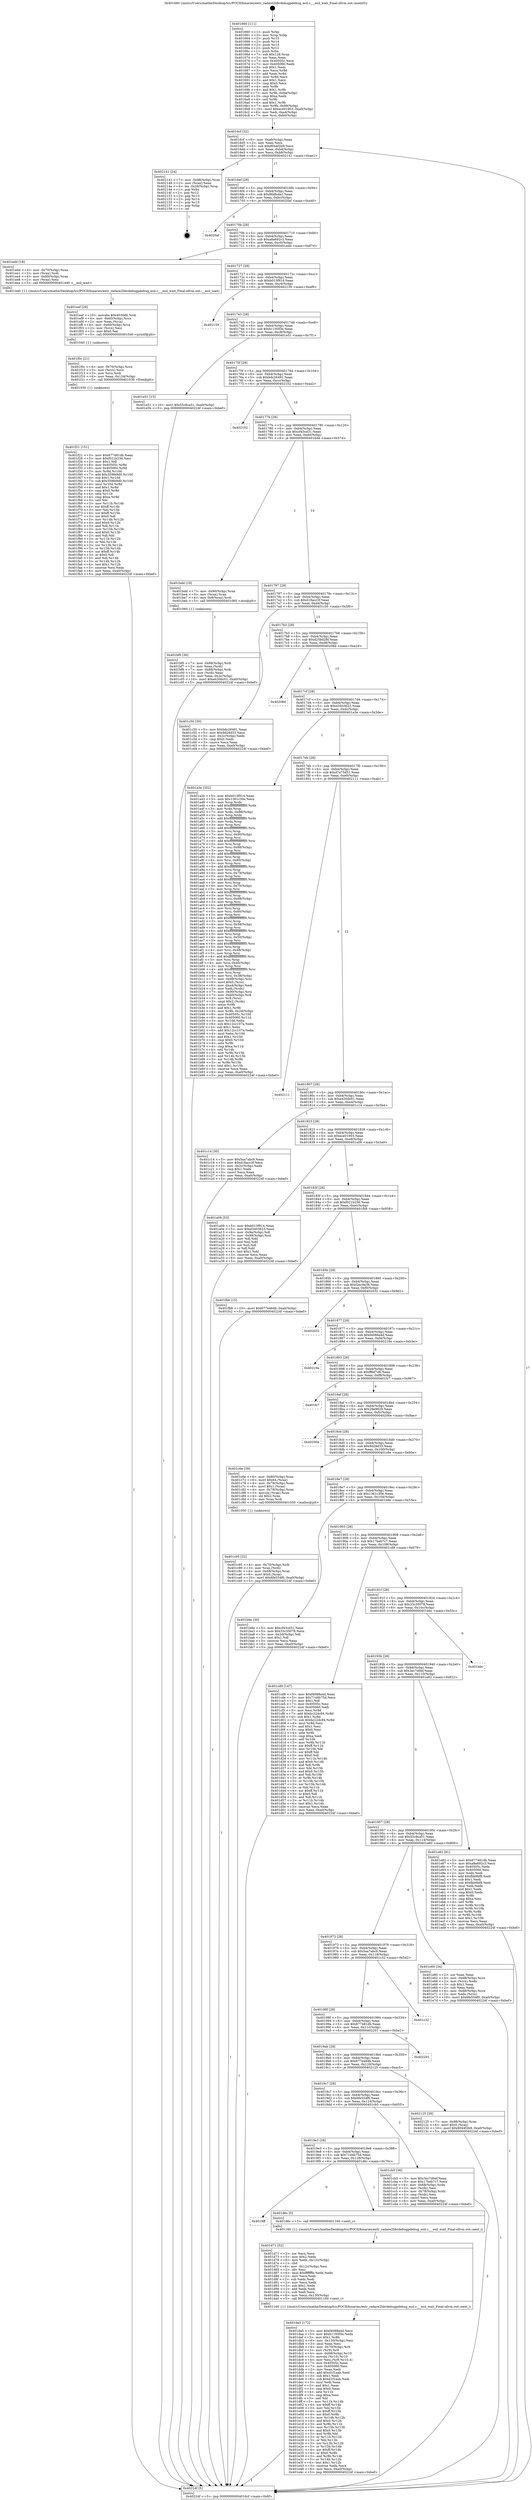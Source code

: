 digraph "0x401660" {
  label = "0x401660 (/mnt/c/Users/mathe/Desktop/tcc/POCII/binaries/extr_radare2librdebugpdebug_esil.c___esil_wait_Final-ollvm.out::main(0))"
  labelloc = "t"
  node[shape=record]

  Entry [label="",width=0.3,height=0.3,shape=circle,fillcolor=black,style=filled]
  "0x4016cf" [label="{
     0x4016cf [32]\l
     | [instrs]\l
     &nbsp;&nbsp;0x4016cf \<+6\>: mov -0xa0(%rbp),%eax\l
     &nbsp;&nbsp;0x4016d5 \<+2\>: mov %eax,%ecx\l
     &nbsp;&nbsp;0x4016d7 \<+6\>: sub $0x8044f2b9,%ecx\l
     &nbsp;&nbsp;0x4016dd \<+6\>: mov %eax,-0xb4(%rbp)\l
     &nbsp;&nbsp;0x4016e3 \<+6\>: mov %ecx,-0xb8(%rbp)\l
     &nbsp;&nbsp;0x4016e9 \<+6\>: je 0000000000402141 \<main+0xae1\>\l
  }"]
  "0x402141" [label="{
     0x402141 [24]\l
     | [instrs]\l
     &nbsp;&nbsp;0x402141 \<+7\>: mov -0x98(%rbp),%rax\l
     &nbsp;&nbsp;0x402148 \<+2\>: mov (%rax),%eax\l
     &nbsp;&nbsp;0x40214a \<+4\>: lea -0x28(%rbp),%rsp\l
     &nbsp;&nbsp;0x40214e \<+1\>: pop %rbx\l
     &nbsp;&nbsp;0x40214f \<+2\>: pop %r12\l
     &nbsp;&nbsp;0x402151 \<+2\>: pop %r13\l
     &nbsp;&nbsp;0x402153 \<+2\>: pop %r14\l
     &nbsp;&nbsp;0x402155 \<+2\>: pop %r15\l
     &nbsp;&nbsp;0x402157 \<+1\>: pop %rbp\l
     &nbsp;&nbsp;0x402158 \<+1\>: ret\l
  }"]
  "0x4016ef" [label="{
     0x4016ef [28]\l
     | [instrs]\l
     &nbsp;&nbsp;0x4016ef \<+5\>: jmp 00000000004016f4 \<main+0x94\>\l
     &nbsp;&nbsp;0x4016f4 \<+6\>: mov -0xb4(%rbp),%eax\l
     &nbsp;&nbsp;0x4016fa \<+5\>: sub $0x86dfcda1,%eax\l
     &nbsp;&nbsp;0x4016ff \<+6\>: mov %eax,-0xbc(%rbp)\l
     &nbsp;&nbsp;0x401705 \<+6\>: je 00000000004020af \<main+0xa4f\>\l
  }"]
  Exit [label="",width=0.3,height=0.3,shape=circle,fillcolor=black,style=filled,peripheries=2]
  "0x4020af" [label="{
     0x4020af\l
  }", style=dashed]
  "0x40170b" [label="{
     0x40170b [28]\l
     | [instrs]\l
     &nbsp;&nbsp;0x40170b \<+5\>: jmp 0000000000401710 \<main+0xb0\>\l
     &nbsp;&nbsp;0x401710 \<+6\>: mov -0xb4(%rbp),%eax\l
     &nbsp;&nbsp;0x401716 \<+5\>: sub $0xa8a692c3,%eax\l
     &nbsp;&nbsp;0x40171b \<+6\>: mov %eax,-0xc0(%rbp)\l
     &nbsp;&nbsp;0x401721 \<+6\>: je 0000000000401edd \<main+0x87d\>\l
  }"]
  "0x401f21" [label="{
     0x401f21 [151]\l
     | [instrs]\l
     &nbsp;&nbsp;0x401f21 \<+5\>: mov $0x677481db,%eax\l
     &nbsp;&nbsp;0x401f26 \<+5\>: mov $0xf021b236,%esi\l
     &nbsp;&nbsp;0x401f2b \<+2\>: mov $0x1,%dl\l
     &nbsp;&nbsp;0x401f2d \<+8\>: mov 0x40505c,%r8d\l
     &nbsp;&nbsp;0x401f35 \<+8\>: mov 0x405060,%r9d\l
     &nbsp;&nbsp;0x401f3d \<+3\>: mov %r8d,%r10d\l
     &nbsp;&nbsp;0x401f40 \<+7\>: add $0x359fe9d0,%r10d\l
     &nbsp;&nbsp;0x401f47 \<+4\>: sub $0x1,%r10d\l
     &nbsp;&nbsp;0x401f4b \<+7\>: sub $0x359fe9d0,%r10d\l
     &nbsp;&nbsp;0x401f52 \<+4\>: imul %r10d,%r8d\l
     &nbsp;&nbsp;0x401f56 \<+4\>: and $0x1,%r8d\l
     &nbsp;&nbsp;0x401f5a \<+4\>: cmp $0x0,%r8d\l
     &nbsp;&nbsp;0x401f5e \<+4\>: sete %r11b\l
     &nbsp;&nbsp;0x401f62 \<+4\>: cmp $0xa,%r9d\l
     &nbsp;&nbsp;0x401f66 \<+3\>: setl %bl\l
     &nbsp;&nbsp;0x401f69 \<+3\>: mov %r11b,%r14b\l
     &nbsp;&nbsp;0x401f6c \<+4\>: xor $0xff,%r14b\l
     &nbsp;&nbsp;0x401f70 \<+3\>: mov %bl,%r15b\l
     &nbsp;&nbsp;0x401f73 \<+4\>: xor $0xff,%r15b\l
     &nbsp;&nbsp;0x401f77 \<+3\>: xor $0x0,%dl\l
     &nbsp;&nbsp;0x401f7a \<+3\>: mov %r14b,%r12b\l
     &nbsp;&nbsp;0x401f7d \<+4\>: and $0x0,%r12b\l
     &nbsp;&nbsp;0x401f81 \<+3\>: and %dl,%r11b\l
     &nbsp;&nbsp;0x401f84 \<+3\>: mov %r15b,%r13b\l
     &nbsp;&nbsp;0x401f87 \<+4\>: and $0x0,%r13b\l
     &nbsp;&nbsp;0x401f8b \<+2\>: and %dl,%bl\l
     &nbsp;&nbsp;0x401f8d \<+3\>: or %r11b,%r12b\l
     &nbsp;&nbsp;0x401f90 \<+3\>: or %bl,%r13b\l
     &nbsp;&nbsp;0x401f93 \<+3\>: xor %r13b,%r12b\l
     &nbsp;&nbsp;0x401f96 \<+3\>: or %r15b,%r14b\l
     &nbsp;&nbsp;0x401f99 \<+4\>: xor $0xff,%r14b\l
     &nbsp;&nbsp;0x401f9d \<+3\>: or $0x0,%dl\l
     &nbsp;&nbsp;0x401fa0 \<+3\>: and %dl,%r14b\l
     &nbsp;&nbsp;0x401fa3 \<+3\>: or %r14b,%r12b\l
     &nbsp;&nbsp;0x401fa6 \<+4\>: test $0x1,%r12b\l
     &nbsp;&nbsp;0x401faa \<+3\>: cmovne %esi,%eax\l
     &nbsp;&nbsp;0x401fad \<+6\>: mov %eax,-0xa0(%rbp)\l
     &nbsp;&nbsp;0x401fb3 \<+5\>: jmp 000000000040224f \<main+0xbef\>\l
  }"]
  "0x401edd" [label="{
     0x401edd [18]\l
     | [instrs]\l
     &nbsp;&nbsp;0x401edd \<+4\>: mov -0x70(%rbp),%rax\l
     &nbsp;&nbsp;0x401ee1 \<+3\>: mov (%rax),%rdi\l
     &nbsp;&nbsp;0x401ee4 \<+4\>: mov -0x80(%rbp),%rax\l
     &nbsp;&nbsp;0x401ee8 \<+2\>: mov (%rax),%esi\l
     &nbsp;&nbsp;0x401eea \<+5\>: call 0000000000401440 \<__esil_wait\>\l
     | [calls]\l
     &nbsp;&nbsp;0x401440 \{1\} (/mnt/c/Users/mathe/Desktop/tcc/POCII/binaries/extr_radare2librdebugpdebug_esil.c___esil_wait_Final-ollvm.out::__esil_wait)\l
  }"]
  "0x401727" [label="{
     0x401727 [28]\l
     | [instrs]\l
     &nbsp;&nbsp;0x401727 \<+5\>: jmp 000000000040172c \<main+0xcc\>\l
     &nbsp;&nbsp;0x40172c \<+6\>: mov -0xb4(%rbp),%eax\l
     &nbsp;&nbsp;0x401732 \<+5\>: sub $0xb013f914,%eax\l
     &nbsp;&nbsp;0x401737 \<+6\>: mov %eax,-0xc4(%rbp)\l
     &nbsp;&nbsp;0x40173d \<+6\>: je 0000000000402159 \<main+0xaf9\>\l
  }"]
  "0x401f0c" [label="{
     0x401f0c [21]\l
     | [instrs]\l
     &nbsp;&nbsp;0x401f0c \<+4\>: mov -0x70(%rbp),%rcx\l
     &nbsp;&nbsp;0x401f10 \<+3\>: mov (%rcx),%rcx\l
     &nbsp;&nbsp;0x401f13 \<+3\>: mov %rcx,%rdi\l
     &nbsp;&nbsp;0x401f16 \<+6\>: mov %eax,-0x134(%rbp)\l
     &nbsp;&nbsp;0x401f1c \<+5\>: call 0000000000401030 \<free@plt\>\l
     | [calls]\l
     &nbsp;&nbsp;0x401030 \{1\} (unknown)\l
  }"]
  "0x402159" [label="{
     0x402159\l
  }", style=dashed]
  "0x401743" [label="{
     0x401743 [28]\l
     | [instrs]\l
     &nbsp;&nbsp;0x401743 \<+5\>: jmp 0000000000401748 \<main+0xe8\>\l
     &nbsp;&nbsp;0x401748 \<+6\>: mov -0xb4(%rbp),%eax\l
     &nbsp;&nbsp;0x40174e \<+5\>: sub $0xb1193f3e,%eax\l
     &nbsp;&nbsp;0x401753 \<+6\>: mov %eax,-0xc8(%rbp)\l
     &nbsp;&nbsp;0x401759 \<+6\>: je 0000000000401e51 \<main+0x7f1\>\l
  }"]
  "0x401eef" [label="{
     0x401eef [29]\l
     | [instrs]\l
     &nbsp;&nbsp;0x401eef \<+10\>: movabs $0x4030d6,%rdi\l
     &nbsp;&nbsp;0x401ef9 \<+4\>: mov -0x60(%rbp),%rcx\l
     &nbsp;&nbsp;0x401efd \<+2\>: mov %eax,(%rcx)\l
     &nbsp;&nbsp;0x401eff \<+4\>: mov -0x60(%rbp),%rcx\l
     &nbsp;&nbsp;0x401f03 \<+2\>: mov (%rcx),%esi\l
     &nbsp;&nbsp;0x401f05 \<+2\>: mov $0x0,%al\l
     &nbsp;&nbsp;0x401f07 \<+5\>: call 0000000000401040 \<printf@plt\>\l
     | [calls]\l
     &nbsp;&nbsp;0x401040 \{1\} (unknown)\l
  }"]
  "0x401e51" [label="{
     0x401e51 [15]\l
     | [instrs]\l
     &nbsp;&nbsp;0x401e51 \<+10\>: movl $0x55c8ca51,-0xa0(%rbp)\l
     &nbsp;&nbsp;0x401e5b \<+5\>: jmp 000000000040224f \<main+0xbef\>\l
  }"]
  "0x40175f" [label="{
     0x40175f [28]\l
     | [instrs]\l
     &nbsp;&nbsp;0x40175f \<+5\>: jmp 0000000000401764 \<main+0x104\>\l
     &nbsp;&nbsp;0x401764 \<+6\>: mov -0xb4(%rbp),%eax\l
     &nbsp;&nbsp;0x40176a \<+5\>: sub $0xbdc26491,%eax\l
     &nbsp;&nbsp;0x40176f \<+6\>: mov %eax,-0xcc(%rbp)\l
     &nbsp;&nbsp;0x401775 \<+6\>: je 0000000000402102 \<main+0xaa2\>\l
  }"]
  "0x401da5" [label="{
     0x401da5 [172]\l
     | [instrs]\l
     &nbsp;&nbsp;0x401da5 \<+5\>: mov $0xf4088a4d,%ecx\l
     &nbsp;&nbsp;0x401daa \<+5\>: mov $0xb1193f3e,%edx\l
     &nbsp;&nbsp;0x401daf \<+3\>: mov $0x1,%r8b\l
     &nbsp;&nbsp;0x401db2 \<+6\>: mov -0x130(%rbp),%esi\l
     &nbsp;&nbsp;0x401db8 \<+3\>: imul %eax,%esi\l
     &nbsp;&nbsp;0x401dbb \<+4\>: mov -0x70(%rbp),%r9\l
     &nbsp;&nbsp;0x401dbf \<+3\>: mov (%r9),%r9\l
     &nbsp;&nbsp;0x401dc2 \<+4\>: mov -0x68(%rbp),%r10\l
     &nbsp;&nbsp;0x401dc6 \<+3\>: movslq (%r10),%r10\l
     &nbsp;&nbsp;0x401dc9 \<+4\>: mov %esi,(%r9,%r10,4)\l
     &nbsp;&nbsp;0x401dcd \<+7\>: mov 0x40505c,%eax\l
     &nbsp;&nbsp;0x401dd4 \<+7\>: mov 0x405060,%esi\l
     &nbsp;&nbsp;0x401ddb \<+2\>: mov %eax,%edi\l
     &nbsp;&nbsp;0x401ddd \<+6\>: add $0xd1f1aab,%edi\l
     &nbsp;&nbsp;0x401de3 \<+3\>: sub $0x1,%edi\l
     &nbsp;&nbsp;0x401de6 \<+6\>: sub $0xd1f1aab,%edi\l
     &nbsp;&nbsp;0x401dec \<+3\>: imul %edi,%eax\l
     &nbsp;&nbsp;0x401def \<+3\>: and $0x1,%eax\l
     &nbsp;&nbsp;0x401df2 \<+3\>: cmp $0x0,%eax\l
     &nbsp;&nbsp;0x401df5 \<+4\>: sete %r11b\l
     &nbsp;&nbsp;0x401df9 \<+3\>: cmp $0xa,%esi\l
     &nbsp;&nbsp;0x401dfc \<+3\>: setl %bl\l
     &nbsp;&nbsp;0x401dff \<+3\>: mov %r11b,%r14b\l
     &nbsp;&nbsp;0x401e02 \<+4\>: xor $0xff,%r14b\l
     &nbsp;&nbsp;0x401e06 \<+3\>: mov %bl,%r15b\l
     &nbsp;&nbsp;0x401e09 \<+4\>: xor $0xff,%r15b\l
     &nbsp;&nbsp;0x401e0d \<+4\>: xor $0x0,%r8b\l
     &nbsp;&nbsp;0x401e11 \<+3\>: mov %r14b,%r12b\l
     &nbsp;&nbsp;0x401e14 \<+4\>: and $0x0,%r12b\l
     &nbsp;&nbsp;0x401e18 \<+3\>: and %r8b,%r11b\l
     &nbsp;&nbsp;0x401e1b \<+3\>: mov %r15b,%r13b\l
     &nbsp;&nbsp;0x401e1e \<+4\>: and $0x0,%r13b\l
     &nbsp;&nbsp;0x401e22 \<+3\>: and %r8b,%bl\l
     &nbsp;&nbsp;0x401e25 \<+3\>: or %r11b,%r12b\l
     &nbsp;&nbsp;0x401e28 \<+3\>: or %bl,%r13b\l
     &nbsp;&nbsp;0x401e2b \<+3\>: xor %r13b,%r12b\l
     &nbsp;&nbsp;0x401e2e \<+3\>: or %r15b,%r14b\l
     &nbsp;&nbsp;0x401e31 \<+4\>: xor $0xff,%r14b\l
     &nbsp;&nbsp;0x401e35 \<+4\>: or $0x0,%r8b\l
     &nbsp;&nbsp;0x401e39 \<+3\>: and %r8b,%r14b\l
     &nbsp;&nbsp;0x401e3c \<+3\>: or %r14b,%r12b\l
     &nbsp;&nbsp;0x401e3f \<+4\>: test $0x1,%r12b\l
     &nbsp;&nbsp;0x401e43 \<+3\>: cmovne %edx,%ecx\l
     &nbsp;&nbsp;0x401e46 \<+6\>: mov %ecx,-0xa0(%rbp)\l
     &nbsp;&nbsp;0x401e4c \<+5\>: jmp 000000000040224f \<main+0xbef\>\l
  }"]
  "0x402102" [label="{
     0x402102\l
  }", style=dashed]
  "0x40177b" [label="{
     0x40177b [28]\l
     | [instrs]\l
     &nbsp;&nbsp;0x40177b \<+5\>: jmp 0000000000401780 \<main+0x120\>\l
     &nbsp;&nbsp;0x401780 \<+6\>: mov -0xb4(%rbp),%eax\l
     &nbsp;&nbsp;0x401786 \<+5\>: sub $0xcf43cd31,%eax\l
     &nbsp;&nbsp;0x40178b \<+6\>: mov %eax,-0xd0(%rbp)\l
     &nbsp;&nbsp;0x401791 \<+6\>: je 0000000000401bdd \<main+0x57d\>\l
  }"]
  "0x401d71" [label="{
     0x401d71 [52]\l
     | [instrs]\l
     &nbsp;&nbsp;0x401d71 \<+2\>: xor %ecx,%ecx\l
     &nbsp;&nbsp;0x401d73 \<+5\>: mov $0x2,%edx\l
     &nbsp;&nbsp;0x401d78 \<+6\>: mov %edx,-0x12c(%rbp)\l
     &nbsp;&nbsp;0x401d7e \<+1\>: cltd\l
     &nbsp;&nbsp;0x401d7f \<+6\>: mov -0x12c(%rbp),%esi\l
     &nbsp;&nbsp;0x401d85 \<+2\>: idiv %esi\l
     &nbsp;&nbsp;0x401d87 \<+6\>: imul $0xfffffffe,%edx,%edx\l
     &nbsp;&nbsp;0x401d8d \<+2\>: mov %ecx,%edi\l
     &nbsp;&nbsp;0x401d8f \<+2\>: sub %edx,%edi\l
     &nbsp;&nbsp;0x401d91 \<+2\>: mov %ecx,%edx\l
     &nbsp;&nbsp;0x401d93 \<+3\>: sub $0x1,%edx\l
     &nbsp;&nbsp;0x401d96 \<+2\>: add %edx,%edi\l
     &nbsp;&nbsp;0x401d98 \<+2\>: sub %edi,%ecx\l
     &nbsp;&nbsp;0x401d9a \<+6\>: mov %ecx,-0x130(%rbp)\l
     &nbsp;&nbsp;0x401da0 \<+5\>: call 0000000000401160 \<next_i\>\l
     | [calls]\l
     &nbsp;&nbsp;0x401160 \{1\} (/mnt/c/Users/mathe/Desktop/tcc/POCII/binaries/extr_radare2librdebugpdebug_esil.c___esil_wait_Final-ollvm.out::next_i)\l
  }"]
  "0x401bdd" [label="{
     0x401bdd [19]\l
     | [instrs]\l
     &nbsp;&nbsp;0x401bdd \<+7\>: mov -0x90(%rbp),%rax\l
     &nbsp;&nbsp;0x401be4 \<+3\>: mov (%rax),%rax\l
     &nbsp;&nbsp;0x401be7 \<+4\>: mov 0x8(%rax),%rdi\l
     &nbsp;&nbsp;0x401beb \<+5\>: call 0000000000401060 \<atoi@plt\>\l
     | [calls]\l
     &nbsp;&nbsp;0x401060 \{1\} (unknown)\l
  }"]
  "0x401797" [label="{
     0x401797 [28]\l
     | [instrs]\l
     &nbsp;&nbsp;0x401797 \<+5\>: jmp 000000000040179c \<main+0x13c\>\l
     &nbsp;&nbsp;0x40179c \<+6\>: mov -0xb4(%rbp),%eax\l
     &nbsp;&nbsp;0x4017a2 \<+5\>: sub $0xd18acc3f,%eax\l
     &nbsp;&nbsp;0x4017a7 \<+6\>: mov %eax,-0xd4(%rbp)\l
     &nbsp;&nbsp;0x4017ad \<+6\>: je 0000000000401c50 \<main+0x5f0\>\l
  }"]
  "0x4019ff" [label="{
     0x4019ff\l
  }", style=dashed]
  "0x401c50" [label="{
     0x401c50 [30]\l
     | [instrs]\l
     &nbsp;&nbsp;0x401c50 \<+5\>: mov $0xbdc26491,%eax\l
     &nbsp;&nbsp;0x401c55 \<+5\>: mov $0x9d28d33,%ecx\l
     &nbsp;&nbsp;0x401c5a \<+3\>: mov -0x2c(%rbp),%edx\l
     &nbsp;&nbsp;0x401c5d \<+3\>: cmp $0x0,%edx\l
     &nbsp;&nbsp;0x401c60 \<+3\>: cmove %ecx,%eax\l
     &nbsp;&nbsp;0x401c63 \<+6\>: mov %eax,-0xa0(%rbp)\l
     &nbsp;&nbsp;0x401c69 \<+5\>: jmp 000000000040224f \<main+0xbef\>\l
  }"]
  "0x4017b3" [label="{
     0x4017b3 [28]\l
     | [instrs]\l
     &nbsp;&nbsp;0x4017b3 \<+5\>: jmp 00000000004017b8 \<main+0x158\>\l
     &nbsp;&nbsp;0x4017b8 \<+6\>: mov -0xb4(%rbp),%eax\l
     &nbsp;&nbsp;0x4017be \<+5\>: sub $0xd25bd28f,%eax\l
     &nbsp;&nbsp;0x4017c3 \<+6\>: mov %eax,-0xd8(%rbp)\l
     &nbsp;&nbsp;0x4017c9 \<+6\>: je 000000000040208d \<main+0xa2d\>\l
  }"]
  "0x401d6c" [label="{
     0x401d6c [5]\l
     | [instrs]\l
     &nbsp;&nbsp;0x401d6c \<+5\>: call 0000000000401160 \<next_i\>\l
     | [calls]\l
     &nbsp;&nbsp;0x401160 \{1\} (/mnt/c/Users/mathe/Desktop/tcc/POCII/binaries/extr_radare2librdebugpdebug_esil.c___esil_wait_Final-ollvm.out::next_i)\l
  }"]
  "0x40208d" [label="{
     0x40208d\l
  }", style=dashed]
  "0x4017cf" [label="{
     0x4017cf [28]\l
     | [instrs]\l
     &nbsp;&nbsp;0x4017cf \<+5\>: jmp 00000000004017d4 \<main+0x174\>\l
     &nbsp;&nbsp;0x4017d4 \<+6\>: mov -0xb4(%rbp),%eax\l
     &nbsp;&nbsp;0x4017da \<+5\>: sub $0xd3403623,%eax\l
     &nbsp;&nbsp;0x4017df \<+6\>: mov %eax,-0xdc(%rbp)\l
     &nbsp;&nbsp;0x4017e5 \<+6\>: je 0000000000401a3e \<main+0x3de\>\l
  }"]
  "0x4019e3" [label="{
     0x4019e3 [28]\l
     | [instrs]\l
     &nbsp;&nbsp;0x4019e3 \<+5\>: jmp 00000000004019e8 \<main+0x388\>\l
     &nbsp;&nbsp;0x4019e8 \<+6\>: mov -0xb4(%rbp),%eax\l
     &nbsp;&nbsp;0x4019ee \<+5\>: sub $0x71d4b75d,%eax\l
     &nbsp;&nbsp;0x4019f3 \<+6\>: mov %eax,-0x128(%rbp)\l
     &nbsp;&nbsp;0x4019f9 \<+6\>: je 0000000000401d6c \<main+0x70c\>\l
  }"]
  "0x401a3e" [label="{
     0x401a3e [352]\l
     | [instrs]\l
     &nbsp;&nbsp;0x401a3e \<+5\>: mov $0xb013f914,%eax\l
     &nbsp;&nbsp;0x401a43 \<+5\>: mov $0x1361c30e,%ecx\l
     &nbsp;&nbsp;0x401a48 \<+3\>: mov %rsp,%rdx\l
     &nbsp;&nbsp;0x401a4b \<+4\>: add $0xfffffffffffffff0,%rdx\l
     &nbsp;&nbsp;0x401a4f \<+3\>: mov %rdx,%rsp\l
     &nbsp;&nbsp;0x401a52 \<+7\>: mov %rdx,-0x98(%rbp)\l
     &nbsp;&nbsp;0x401a59 \<+3\>: mov %rsp,%rdx\l
     &nbsp;&nbsp;0x401a5c \<+4\>: add $0xfffffffffffffff0,%rdx\l
     &nbsp;&nbsp;0x401a60 \<+3\>: mov %rdx,%rsp\l
     &nbsp;&nbsp;0x401a63 \<+3\>: mov %rsp,%rsi\l
     &nbsp;&nbsp;0x401a66 \<+4\>: add $0xfffffffffffffff0,%rsi\l
     &nbsp;&nbsp;0x401a6a \<+3\>: mov %rsi,%rsp\l
     &nbsp;&nbsp;0x401a6d \<+7\>: mov %rsi,-0x90(%rbp)\l
     &nbsp;&nbsp;0x401a74 \<+3\>: mov %rsp,%rsi\l
     &nbsp;&nbsp;0x401a77 \<+4\>: add $0xfffffffffffffff0,%rsi\l
     &nbsp;&nbsp;0x401a7b \<+3\>: mov %rsi,%rsp\l
     &nbsp;&nbsp;0x401a7e \<+7\>: mov %rsi,-0x88(%rbp)\l
     &nbsp;&nbsp;0x401a85 \<+3\>: mov %rsp,%rsi\l
     &nbsp;&nbsp;0x401a88 \<+4\>: add $0xfffffffffffffff0,%rsi\l
     &nbsp;&nbsp;0x401a8c \<+3\>: mov %rsi,%rsp\l
     &nbsp;&nbsp;0x401a8f \<+4\>: mov %rsi,-0x80(%rbp)\l
     &nbsp;&nbsp;0x401a93 \<+3\>: mov %rsp,%rsi\l
     &nbsp;&nbsp;0x401a96 \<+4\>: add $0xfffffffffffffff0,%rsi\l
     &nbsp;&nbsp;0x401a9a \<+3\>: mov %rsi,%rsp\l
     &nbsp;&nbsp;0x401a9d \<+4\>: mov %rsi,-0x78(%rbp)\l
     &nbsp;&nbsp;0x401aa1 \<+3\>: mov %rsp,%rsi\l
     &nbsp;&nbsp;0x401aa4 \<+4\>: add $0xfffffffffffffff0,%rsi\l
     &nbsp;&nbsp;0x401aa8 \<+3\>: mov %rsi,%rsp\l
     &nbsp;&nbsp;0x401aab \<+4\>: mov %rsi,-0x70(%rbp)\l
     &nbsp;&nbsp;0x401aaf \<+3\>: mov %rsp,%rsi\l
     &nbsp;&nbsp;0x401ab2 \<+4\>: add $0xfffffffffffffff0,%rsi\l
     &nbsp;&nbsp;0x401ab6 \<+3\>: mov %rsi,%rsp\l
     &nbsp;&nbsp;0x401ab9 \<+4\>: mov %rsi,-0x68(%rbp)\l
     &nbsp;&nbsp;0x401abd \<+3\>: mov %rsp,%rsi\l
     &nbsp;&nbsp;0x401ac0 \<+4\>: add $0xfffffffffffffff0,%rsi\l
     &nbsp;&nbsp;0x401ac4 \<+3\>: mov %rsi,%rsp\l
     &nbsp;&nbsp;0x401ac7 \<+4\>: mov %rsi,-0x60(%rbp)\l
     &nbsp;&nbsp;0x401acb \<+3\>: mov %rsp,%rsi\l
     &nbsp;&nbsp;0x401ace \<+4\>: add $0xfffffffffffffff0,%rsi\l
     &nbsp;&nbsp;0x401ad2 \<+3\>: mov %rsi,%rsp\l
     &nbsp;&nbsp;0x401ad5 \<+4\>: mov %rsi,-0x58(%rbp)\l
     &nbsp;&nbsp;0x401ad9 \<+3\>: mov %rsp,%rsi\l
     &nbsp;&nbsp;0x401adc \<+4\>: add $0xfffffffffffffff0,%rsi\l
     &nbsp;&nbsp;0x401ae0 \<+3\>: mov %rsi,%rsp\l
     &nbsp;&nbsp;0x401ae3 \<+4\>: mov %rsi,-0x50(%rbp)\l
     &nbsp;&nbsp;0x401ae7 \<+3\>: mov %rsp,%rsi\l
     &nbsp;&nbsp;0x401aea \<+4\>: add $0xfffffffffffffff0,%rsi\l
     &nbsp;&nbsp;0x401aee \<+3\>: mov %rsi,%rsp\l
     &nbsp;&nbsp;0x401af1 \<+4\>: mov %rsi,-0x48(%rbp)\l
     &nbsp;&nbsp;0x401af5 \<+3\>: mov %rsp,%rsi\l
     &nbsp;&nbsp;0x401af8 \<+4\>: add $0xfffffffffffffff0,%rsi\l
     &nbsp;&nbsp;0x401afc \<+3\>: mov %rsi,%rsp\l
     &nbsp;&nbsp;0x401aff \<+4\>: mov %rsi,-0x40(%rbp)\l
     &nbsp;&nbsp;0x401b03 \<+3\>: mov %rsp,%rsi\l
     &nbsp;&nbsp;0x401b06 \<+4\>: add $0xfffffffffffffff0,%rsi\l
     &nbsp;&nbsp;0x401b0a \<+3\>: mov %rsi,%rsp\l
     &nbsp;&nbsp;0x401b0d \<+4\>: mov %rsi,-0x38(%rbp)\l
     &nbsp;&nbsp;0x401b11 \<+7\>: mov -0x98(%rbp),%rsi\l
     &nbsp;&nbsp;0x401b18 \<+6\>: movl $0x0,(%rsi)\l
     &nbsp;&nbsp;0x401b1e \<+6\>: mov -0xa4(%rbp),%edi\l
     &nbsp;&nbsp;0x401b24 \<+2\>: mov %edi,(%rdx)\l
     &nbsp;&nbsp;0x401b26 \<+7\>: mov -0x90(%rbp),%rsi\l
     &nbsp;&nbsp;0x401b2d \<+7\>: mov -0xb0(%rbp),%r8\l
     &nbsp;&nbsp;0x401b34 \<+3\>: mov %r8,(%rsi)\l
     &nbsp;&nbsp;0x401b37 \<+3\>: cmpl $0x2,(%rdx)\l
     &nbsp;&nbsp;0x401b3a \<+4\>: setne %r9b\l
     &nbsp;&nbsp;0x401b3e \<+4\>: and $0x1,%r9b\l
     &nbsp;&nbsp;0x401b42 \<+4\>: mov %r9b,-0x2d(%rbp)\l
     &nbsp;&nbsp;0x401b46 \<+8\>: mov 0x40505c,%r10d\l
     &nbsp;&nbsp;0x401b4e \<+8\>: mov 0x405060,%r11d\l
     &nbsp;&nbsp;0x401b56 \<+3\>: mov %r10d,%ebx\l
     &nbsp;&nbsp;0x401b59 \<+6\>: sub $0x12cc107a,%ebx\l
     &nbsp;&nbsp;0x401b5f \<+3\>: sub $0x1,%ebx\l
     &nbsp;&nbsp;0x401b62 \<+6\>: add $0x12cc107a,%ebx\l
     &nbsp;&nbsp;0x401b68 \<+4\>: imul %ebx,%r10d\l
     &nbsp;&nbsp;0x401b6c \<+4\>: and $0x1,%r10d\l
     &nbsp;&nbsp;0x401b70 \<+4\>: cmp $0x0,%r10d\l
     &nbsp;&nbsp;0x401b74 \<+4\>: sete %r9b\l
     &nbsp;&nbsp;0x401b78 \<+4\>: cmp $0xa,%r11d\l
     &nbsp;&nbsp;0x401b7c \<+4\>: setl %r14b\l
     &nbsp;&nbsp;0x401b80 \<+3\>: mov %r9b,%r15b\l
     &nbsp;&nbsp;0x401b83 \<+3\>: and %r14b,%r15b\l
     &nbsp;&nbsp;0x401b86 \<+3\>: xor %r14b,%r9b\l
     &nbsp;&nbsp;0x401b89 \<+3\>: or %r9b,%r15b\l
     &nbsp;&nbsp;0x401b8c \<+4\>: test $0x1,%r15b\l
     &nbsp;&nbsp;0x401b90 \<+3\>: cmovne %ecx,%eax\l
     &nbsp;&nbsp;0x401b93 \<+6\>: mov %eax,-0xa0(%rbp)\l
     &nbsp;&nbsp;0x401b99 \<+5\>: jmp 000000000040224f \<main+0xbef\>\l
  }"]
  "0x4017eb" [label="{
     0x4017eb [28]\l
     | [instrs]\l
     &nbsp;&nbsp;0x4017eb \<+5\>: jmp 00000000004017f0 \<main+0x190\>\l
     &nbsp;&nbsp;0x4017f0 \<+6\>: mov -0xb4(%rbp),%eax\l
     &nbsp;&nbsp;0x4017f6 \<+5\>: sub $0xd7a75d51,%eax\l
     &nbsp;&nbsp;0x4017fb \<+6\>: mov %eax,-0xe0(%rbp)\l
     &nbsp;&nbsp;0x401801 \<+6\>: je 0000000000402111 \<main+0xab1\>\l
  }"]
  "0x401cb5" [label="{
     0x401cb5 [36]\l
     | [instrs]\l
     &nbsp;&nbsp;0x401cb5 \<+5\>: mov $0x3ec7d0ef,%eax\l
     &nbsp;&nbsp;0x401cba \<+5\>: mov $0x17beb7c7,%ecx\l
     &nbsp;&nbsp;0x401cbf \<+4\>: mov -0x68(%rbp),%rdx\l
     &nbsp;&nbsp;0x401cc3 \<+2\>: mov (%rdx),%esi\l
     &nbsp;&nbsp;0x401cc5 \<+4\>: mov -0x78(%rbp),%rdx\l
     &nbsp;&nbsp;0x401cc9 \<+2\>: cmp (%rdx),%esi\l
     &nbsp;&nbsp;0x401ccb \<+3\>: cmovl %ecx,%eax\l
     &nbsp;&nbsp;0x401cce \<+6\>: mov %eax,-0xa0(%rbp)\l
     &nbsp;&nbsp;0x401cd4 \<+5\>: jmp 000000000040224f \<main+0xbef\>\l
  }"]
  "0x402111" [label="{
     0x402111\l
  }", style=dashed]
  "0x401807" [label="{
     0x401807 [28]\l
     | [instrs]\l
     &nbsp;&nbsp;0x401807 \<+5\>: jmp 000000000040180c \<main+0x1ac\>\l
     &nbsp;&nbsp;0x40180c \<+6\>: mov -0xb4(%rbp),%eax\l
     &nbsp;&nbsp;0x401812 \<+5\>: sub $0xe430dc01,%eax\l
     &nbsp;&nbsp;0x401817 \<+6\>: mov %eax,-0xe4(%rbp)\l
     &nbsp;&nbsp;0x40181d \<+6\>: je 0000000000401c14 \<main+0x5b4\>\l
  }"]
  "0x4019c7" [label="{
     0x4019c7 [28]\l
     | [instrs]\l
     &nbsp;&nbsp;0x4019c7 \<+5\>: jmp 00000000004019cc \<main+0x36c\>\l
     &nbsp;&nbsp;0x4019cc \<+6\>: mov -0xb4(%rbp),%eax\l
     &nbsp;&nbsp;0x4019d2 \<+5\>: sub $0x6fe554f0,%eax\l
     &nbsp;&nbsp;0x4019d7 \<+6\>: mov %eax,-0x124(%rbp)\l
     &nbsp;&nbsp;0x4019dd \<+6\>: je 0000000000401cb5 \<main+0x655\>\l
  }"]
  "0x401c14" [label="{
     0x401c14 [30]\l
     | [instrs]\l
     &nbsp;&nbsp;0x401c14 \<+5\>: mov $0x5aa7abc9,%eax\l
     &nbsp;&nbsp;0x401c19 \<+5\>: mov $0xd18acc3f,%ecx\l
     &nbsp;&nbsp;0x401c1e \<+3\>: mov -0x2c(%rbp),%edx\l
     &nbsp;&nbsp;0x401c21 \<+3\>: cmp $0x1,%edx\l
     &nbsp;&nbsp;0x401c24 \<+3\>: cmovl %ecx,%eax\l
     &nbsp;&nbsp;0x401c27 \<+6\>: mov %eax,-0xa0(%rbp)\l
     &nbsp;&nbsp;0x401c2d \<+5\>: jmp 000000000040224f \<main+0xbef\>\l
  }"]
  "0x401823" [label="{
     0x401823 [28]\l
     | [instrs]\l
     &nbsp;&nbsp;0x401823 \<+5\>: jmp 0000000000401828 \<main+0x1c8\>\l
     &nbsp;&nbsp;0x401828 \<+6\>: mov -0xb4(%rbp),%eax\l
     &nbsp;&nbsp;0x40182e \<+5\>: sub $0xece01903,%eax\l
     &nbsp;&nbsp;0x401833 \<+6\>: mov %eax,-0xe8(%rbp)\l
     &nbsp;&nbsp;0x401839 \<+6\>: je 0000000000401a09 \<main+0x3a9\>\l
  }"]
  "0x402125" [label="{
     0x402125 [28]\l
     | [instrs]\l
     &nbsp;&nbsp;0x402125 \<+7\>: mov -0x98(%rbp),%rax\l
     &nbsp;&nbsp;0x40212c \<+6\>: movl $0x0,(%rax)\l
     &nbsp;&nbsp;0x402132 \<+10\>: movl $0x8044f2b9,-0xa0(%rbp)\l
     &nbsp;&nbsp;0x40213c \<+5\>: jmp 000000000040224f \<main+0xbef\>\l
  }"]
  "0x401a09" [label="{
     0x401a09 [53]\l
     | [instrs]\l
     &nbsp;&nbsp;0x401a09 \<+5\>: mov $0xb013f914,%eax\l
     &nbsp;&nbsp;0x401a0e \<+5\>: mov $0xd3403623,%ecx\l
     &nbsp;&nbsp;0x401a13 \<+6\>: mov -0x9a(%rbp),%dl\l
     &nbsp;&nbsp;0x401a19 \<+7\>: mov -0x99(%rbp),%sil\l
     &nbsp;&nbsp;0x401a20 \<+3\>: mov %dl,%dil\l
     &nbsp;&nbsp;0x401a23 \<+3\>: and %sil,%dil\l
     &nbsp;&nbsp;0x401a26 \<+3\>: xor %sil,%dl\l
     &nbsp;&nbsp;0x401a29 \<+3\>: or %dl,%dil\l
     &nbsp;&nbsp;0x401a2c \<+4\>: test $0x1,%dil\l
     &nbsp;&nbsp;0x401a30 \<+3\>: cmovne %ecx,%eax\l
     &nbsp;&nbsp;0x401a33 \<+6\>: mov %eax,-0xa0(%rbp)\l
     &nbsp;&nbsp;0x401a39 \<+5\>: jmp 000000000040224f \<main+0xbef\>\l
  }"]
  "0x40183f" [label="{
     0x40183f [28]\l
     | [instrs]\l
     &nbsp;&nbsp;0x40183f \<+5\>: jmp 0000000000401844 \<main+0x1e4\>\l
     &nbsp;&nbsp;0x401844 \<+6\>: mov -0xb4(%rbp),%eax\l
     &nbsp;&nbsp;0x40184a \<+5\>: sub $0xf021b236,%eax\l
     &nbsp;&nbsp;0x40184f \<+6\>: mov %eax,-0xec(%rbp)\l
     &nbsp;&nbsp;0x401855 \<+6\>: je 0000000000401fb8 \<main+0x958\>\l
  }"]
  "0x40224f" [label="{
     0x40224f [5]\l
     | [instrs]\l
     &nbsp;&nbsp;0x40224f \<+5\>: jmp 00000000004016cf \<main+0x6f\>\l
  }"]
  "0x401660" [label="{
     0x401660 [111]\l
     | [instrs]\l
     &nbsp;&nbsp;0x401660 \<+1\>: push %rbp\l
     &nbsp;&nbsp;0x401661 \<+3\>: mov %rsp,%rbp\l
     &nbsp;&nbsp;0x401664 \<+2\>: push %r15\l
     &nbsp;&nbsp;0x401666 \<+2\>: push %r14\l
     &nbsp;&nbsp;0x401668 \<+2\>: push %r13\l
     &nbsp;&nbsp;0x40166a \<+2\>: push %r12\l
     &nbsp;&nbsp;0x40166c \<+1\>: push %rbx\l
     &nbsp;&nbsp;0x40166d \<+7\>: sub $0x128,%rsp\l
     &nbsp;&nbsp;0x401674 \<+2\>: xor %eax,%eax\l
     &nbsp;&nbsp;0x401676 \<+7\>: mov 0x40505c,%ecx\l
     &nbsp;&nbsp;0x40167d \<+7\>: mov 0x405060,%edx\l
     &nbsp;&nbsp;0x401684 \<+3\>: sub $0x1,%eax\l
     &nbsp;&nbsp;0x401687 \<+3\>: mov %ecx,%r8d\l
     &nbsp;&nbsp;0x40168a \<+3\>: add %eax,%r8d\l
     &nbsp;&nbsp;0x40168d \<+4\>: imul %r8d,%ecx\l
     &nbsp;&nbsp;0x401691 \<+3\>: and $0x1,%ecx\l
     &nbsp;&nbsp;0x401694 \<+3\>: cmp $0x0,%ecx\l
     &nbsp;&nbsp;0x401697 \<+4\>: sete %r9b\l
     &nbsp;&nbsp;0x40169b \<+4\>: and $0x1,%r9b\l
     &nbsp;&nbsp;0x40169f \<+7\>: mov %r9b,-0x9a(%rbp)\l
     &nbsp;&nbsp;0x4016a6 \<+3\>: cmp $0xa,%edx\l
     &nbsp;&nbsp;0x4016a9 \<+4\>: setl %r9b\l
     &nbsp;&nbsp;0x4016ad \<+4\>: and $0x1,%r9b\l
     &nbsp;&nbsp;0x4016b1 \<+7\>: mov %r9b,-0x99(%rbp)\l
     &nbsp;&nbsp;0x4016b8 \<+10\>: movl $0xece01903,-0xa0(%rbp)\l
     &nbsp;&nbsp;0x4016c2 \<+6\>: mov %edi,-0xa4(%rbp)\l
     &nbsp;&nbsp;0x4016c8 \<+7\>: mov %rsi,-0xb0(%rbp)\l
  }"]
  "0x4019ab" [label="{
     0x4019ab [28]\l
     | [instrs]\l
     &nbsp;&nbsp;0x4019ab \<+5\>: jmp 00000000004019b0 \<main+0x350\>\l
     &nbsp;&nbsp;0x4019b0 \<+6\>: mov -0xb4(%rbp),%eax\l
     &nbsp;&nbsp;0x4019b6 \<+5\>: sub $0x677e484b,%eax\l
     &nbsp;&nbsp;0x4019bb \<+6\>: mov %eax,-0x120(%rbp)\l
     &nbsp;&nbsp;0x4019c1 \<+6\>: je 0000000000402125 \<main+0xac5\>\l
  }"]
  "0x402201" [label="{
     0x402201\l
  }", style=dashed]
  "0x401fb8" [label="{
     0x401fb8 [15]\l
     | [instrs]\l
     &nbsp;&nbsp;0x401fb8 \<+10\>: movl $0x677e484b,-0xa0(%rbp)\l
     &nbsp;&nbsp;0x401fc2 \<+5\>: jmp 000000000040224f \<main+0xbef\>\l
  }"]
  "0x40185b" [label="{
     0x40185b [28]\l
     | [instrs]\l
     &nbsp;&nbsp;0x40185b \<+5\>: jmp 0000000000401860 \<main+0x200\>\l
     &nbsp;&nbsp;0x401860 \<+6\>: mov -0xb4(%rbp),%eax\l
     &nbsp;&nbsp;0x401866 \<+5\>: sub $0xf2ec9a38,%eax\l
     &nbsp;&nbsp;0x40186b \<+6\>: mov %eax,-0xf0(%rbp)\l
     &nbsp;&nbsp;0x401871 \<+6\>: je 0000000000402032 \<main+0x9d2\>\l
  }"]
  "0x40198f" [label="{
     0x40198f [28]\l
     | [instrs]\l
     &nbsp;&nbsp;0x40198f \<+5\>: jmp 0000000000401994 \<main+0x334\>\l
     &nbsp;&nbsp;0x401994 \<+6\>: mov -0xb4(%rbp),%eax\l
     &nbsp;&nbsp;0x40199a \<+5\>: sub $0x677481db,%eax\l
     &nbsp;&nbsp;0x40199f \<+6\>: mov %eax,-0x11c(%rbp)\l
     &nbsp;&nbsp;0x4019a5 \<+6\>: je 0000000000402201 \<main+0xba1\>\l
  }"]
  "0x402032" [label="{
     0x402032\l
  }", style=dashed]
  "0x401877" [label="{
     0x401877 [28]\l
     | [instrs]\l
     &nbsp;&nbsp;0x401877 \<+5\>: jmp 000000000040187c \<main+0x21c\>\l
     &nbsp;&nbsp;0x40187c \<+6\>: mov -0xb4(%rbp),%eax\l
     &nbsp;&nbsp;0x401882 \<+5\>: sub $0xf4088a4d,%eax\l
     &nbsp;&nbsp;0x401887 \<+6\>: mov %eax,-0xf4(%rbp)\l
     &nbsp;&nbsp;0x40188d \<+6\>: je 000000000040219e \<main+0xb3e\>\l
  }"]
  "0x401c32" [label="{
     0x401c32\l
  }", style=dashed]
  "0x40219e" [label="{
     0x40219e\l
  }", style=dashed]
  "0x401893" [label="{
     0x401893 [28]\l
     | [instrs]\l
     &nbsp;&nbsp;0x401893 \<+5\>: jmp 0000000000401898 \<main+0x238\>\l
     &nbsp;&nbsp;0x401898 \<+6\>: mov -0xb4(%rbp),%eax\l
     &nbsp;&nbsp;0x40189e \<+5\>: sub $0xfffef7d6,%eax\l
     &nbsp;&nbsp;0x4018a3 \<+6\>: mov %eax,-0xf8(%rbp)\l
     &nbsp;&nbsp;0x4018a9 \<+6\>: je 0000000000401fc7 \<main+0x967\>\l
  }"]
  "0x401973" [label="{
     0x401973 [28]\l
     | [instrs]\l
     &nbsp;&nbsp;0x401973 \<+5\>: jmp 0000000000401978 \<main+0x318\>\l
     &nbsp;&nbsp;0x401978 \<+6\>: mov -0xb4(%rbp),%eax\l
     &nbsp;&nbsp;0x40197e \<+5\>: sub $0x5aa7abc9,%eax\l
     &nbsp;&nbsp;0x401983 \<+6\>: mov %eax,-0x118(%rbp)\l
     &nbsp;&nbsp;0x401989 \<+6\>: je 0000000000401c32 \<main+0x5d2\>\l
  }"]
  "0x401fc7" [label="{
     0x401fc7\l
  }", style=dashed]
  "0x4018af" [label="{
     0x4018af [28]\l
     | [instrs]\l
     &nbsp;&nbsp;0x4018af \<+5\>: jmp 00000000004018b4 \<main+0x254\>\l
     &nbsp;&nbsp;0x4018b4 \<+6\>: mov -0xb4(%rbp),%eax\l
     &nbsp;&nbsp;0x4018ba \<+5\>: sub $0x28e9629,%eax\l
     &nbsp;&nbsp;0x4018bf \<+6\>: mov %eax,-0xfc(%rbp)\l
     &nbsp;&nbsp;0x4018c5 \<+6\>: je 000000000040200e \<main+0x9ae\>\l
  }"]
  "0x401e60" [label="{
     0x401e60 [34]\l
     | [instrs]\l
     &nbsp;&nbsp;0x401e60 \<+2\>: xor %eax,%eax\l
     &nbsp;&nbsp;0x401e62 \<+4\>: mov -0x68(%rbp),%rcx\l
     &nbsp;&nbsp;0x401e66 \<+2\>: mov (%rcx),%edx\l
     &nbsp;&nbsp;0x401e68 \<+3\>: sub $0x1,%eax\l
     &nbsp;&nbsp;0x401e6b \<+2\>: sub %eax,%edx\l
     &nbsp;&nbsp;0x401e6d \<+4\>: mov -0x68(%rbp),%rcx\l
     &nbsp;&nbsp;0x401e71 \<+2\>: mov %edx,(%rcx)\l
     &nbsp;&nbsp;0x401e73 \<+10\>: movl $0x6fe554f0,-0xa0(%rbp)\l
     &nbsp;&nbsp;0x401e7d \<+5\>: jmp 000000000040224f \<main+0xbef\>\l
  }"]
  "0x40200e" [label="{
     0x40200e\l
  }", style=dashed]
  "0x4018cb" [label="{
     0x4018cb [28]\l
     | [instrs]\l
     &nbsp;&nbsp;0x4018cb \<+5\>: jmp 00000000004018d0 \<main+0x270\>\l
     &nbsp;&nbsp;0x4018d0 \<+6\>: mov -0xb4(%rbp),%eax\l
     &nbsp;&nbsp;0x4018d6 \<+5\>: sub $0x9d28d33,%eax\l
     &nbsp;&nbsp;0x4018db \<+6\>: mov %eax,-0x100(%rbp)\l
     &nbsp;&nbsp;0x4018e1 \<+6\>: je 0000000000401c6e \<main+0x60e\>\l
  }"]
  "0x401957" [label="{
     0x401957 [28]\l
     | [instrs]\l
     &nbsp;&nbsp;0x401957 \<+5\>: jmp 000000000040195c \<main+0x2fc\>\l
     &nbsp;&nbsp;0x40195c \<+6\>: mov -0xb4(%rbp),%eax\l
     &nbsp;&nbsp;0x401962 \<+5\>: sub $0x55c8ca51,%eax\l
     &nbsp;&nbsp;0x401967 \<+6\>: mov %eax,-0x114(%rbp)\l
     &nbsp;&nbsp;0x40196d \<+6\>: je 0000000000401e60 \<main+0x800\>\l
  }"]
  "0x401c6e" [label="{
     0x401c6e [39]\l
     | [instrs]\l
     &nbsp;&nbsp;0x401c6e \<+4\>: mov -0x80(%rbp),%rax\l
     &nbsp;&nbsp;0x401c72 \<+6\>: movl $0x64,(%rax)\l
     &nbsp;&nbsp;0x401c78 \<+4\>: mov -0x78(%rbp),%rax\l
     &nbsp;&nbsp;0x401c7c \<+6\>: movl $0x1,(%rax)\l
     &nbsp;&nbsp;0x401c82 \<+4\>: mov -0x78(%rbp),%rax\l
     &nbsp;&nbsp;0x401c86 \<+3\>: movslq (%rax),%rax\l
     &nbsp;&nbsp;0x401c89 \<+4\>: shl $0x2,%rax\l
     &nbsp;&nbsp;0x401c8d \<+3\>: mov %rax,%rdi\l
     &nbsp;&nbsp;0x401c90 \<+5\>: call 0000000000401050 \<malloc@plt\>\l
     | [calls]\l
     &nbsp;&nbsp;0x401050 \{1\} (unknown)\l
  }"]
  "0x4018e7" [label="{
     0x4018e7 [28]\l
     | [instrs]\l
     &nbsp;&nbsp;0x4018e7 \<+5\>: jmp 00000000004018ec \<main+0x28c\>\l
     &nbsp;&nbsp;0x4018ec \<+6\>: mov -0xb4(%rbp),%eax\l
     &nbsp;&nbsp;0x4018f2 \<+5\>: sub $0x1361c30e,%eax\l
     &nbsp;&nbsp;0x4018f7 \<+6\>: mov %eax,-0x104(%rbp)\l
     &nbsp;&nbsp;0x4018fd \<+6\>: je 0000000000401b9e \<main+0x53e\>\l
  }"]
  "0x401e82" [label="{
     0x401e82 [91]\l
     | [instrs]\l
     &nbsp;&nbsp;0x401e82 \<+5\>: mov $0x677481db,%eax\l
     &nbsp;&nbsp;0x401e87 \<+5\>: mov $0xa8a692c3,%ecx\l
     &nbsp;&nbsp;0x401e8c \<+7\>: mov 0x40505c,%edx\l
     &nbsp;&nbsp;0x401e93 \<+7\>: mov 0x405060,%esi\l
     &nbsp;&nbsp;0x401e9a \<+2\>: mov %edx,%edi\l
     &nbsp;&nbsp;0x401e9c \<+6\>: add $0xfbb9bf8,%edi\l
     &nbsp;&nbsp;0x401ea2 \<+3\>: sub $0x1,%edi\l
     &nbsp;&nbsp;0x401ea5 \<+6\>: sub $0xfbb9bf8,%edi\l
     &nbsp;&nbsp;0x401eab \<+3\>: imul %edi,%edx\l
     &nbsp;&nbsp;0x401eae \<+3\>: and $0x1,%edx\l
     &nbsp;&nbsp;0x401eb1 \<+3\>: cmp $0x0,%edx\l
     &nbsp;&nbsp;0x401eb4 \<+4\>: sete %r8b\l
     &nbsp;&nbsp;0x401eb8 \<+3\>: cmp $0xa,%esi\l
     &nbsp;&nbsp;0x401ebb \<+4\>: setl %r9b\l
     &nbsp;&nbsp;0x401ebf \<+3\>: mov %r8b,%r10b\l
     &nbsp;&nbsp;0x401ec2 \<+3\>: and %r9b,%r10b\l
     &nbsp;&nbsp;0x401ec5 \<+3\>: xor %r9b,%r8b\l
     &nbsp;&nbsp;0x401ec8 \<+3\>: or %r8b,%r10b\l
     &nbsp;&nbsp;0x401ecb \<+4\>: test $0x1,%r10b\l
     &nbsp;&nbsp;0x401ecf \<+3\>: cmovne %ecx,%eax\l
     &nbsp;&nbsp;0x401ed2 \<+6\>: mov %eax,-0xa0(%rbp)\l
     &nbsp;&nbsp;0x401ed8 \<+5\>: jmp 000000000040224f \<main+0xbef\>\l
  }"]
  "0x401b9e" [label="{
     0x401b9e [30]\l
     | [instrs]\l
     &nbsp;&nbsp;0x401b9e \<+5\>: mov $0xcf43cd31,%eax\l
     &nbsp;&nbsp;0x401ba3 \<+5\>: mov $0x33c35078,%ecx\l
     &nbsp;&nbsp;0x401ba8 \<+3\>: mov -0x2d(%rbp),%dl\l
     &nbsp;&nbsp;0x401bab \<+3\>: test $0x1,%dl\l
     &nbsp;&nbsp;0x401bae \<+3\>: cmovne %ecx,%eax\l
     &nbsp;&nbsp;0x401bb1 \<+6\>: mov %eax,-0xa0(%rbp)\l
     &nbsp;&nbsp;0x401bb7 \<+5\>: jmp 000000000040224f \<main+0xbef\>\l
  }"]
  "0x401903" [label="{
     0x401903 [28]\l
     | [instrs]\l
     &nbsp;&nbsp;0x401903 \<+5\>: jmp 0000000000401908 \<main+0x2a8\>\l
     &nbsp;&nbsp;0x401908 \<+6\>: mov -0xb4(%rbp),%eax\l
     &nbsp;&nbsp;0x40190e \<+5\>: sub $0x17beb7c7,%eax\l
     &nbsp;&nbsp;0x401913 \<+6\>: mov %eax,-0x108(%rbp)\l
     &nbsp;&nbsp;0x401919 \<+6\>: je 0000000000401cd9 \<main+0x679\>\l
  }"]
  "0x401bf0" [label="{
     0x401bf0 [36]\l
     | [instrs]\l
     &nbsp;&nbsp;0x401bf0 \<+7\>: mov -0x88(%rbp),%rdi\l
     &nbsp;&nbsp;0x401bf7 \<+2\>: mov %eax,(%rdi)\l
     &nbsp;&nbsp;0x401bf9 \<+7\>: mov -0x88(%rbp),%rdi\l
     &nbsp;&nbsp;0x401c00 \<+2\>: mov (%rdi),%eax\l
     &nbsp;&nbsp;0x401c02 \<+3\>: mov %eax,-0x2c(%rbp)\l
     &nbsp;&nbsp;0x401c05 \<+10\>: movl $0xe430dc01,-0xa0(%rbp)\l
     &nbsp;&nbsp;0x401c0f \<+5\>: jmp 000000000040224f \<main+0xbef\>\l
  }"]
  "0x401c95" [label="{
     0x401c95 [32]\l
     | [instrs]\l
     &nbsp;&nbsp;0x401c95 \<+4\>: mov -0x70(%rbp),%rdi\l
     &nbsp;&nbsp;0x401c99 \<+3\>: mov %rax,(%rdi)\l
     &nbsp;&nbsp;0x401c9c \<+4\>: mov -0x68(%rbp),%rax\l
     &nbsp;&nbsp;0x401ca0 \<+6\>: movl $0x0,(%rax)\l
     &nbsp;&nbsp;0x401ca6 \<+10\>: movl $0x6fe554f0,-0xa0(%rbp)\l
     &nbsp;&nbsp;0x401cb0 \<+5\>: jmp 000000000040224f \<main+0xbef\>\l
  }"]
  "0x40193b" [label="{
     0x40193b [28]\l
     | [instrs]\l
     &nbsp;&nbsp;0x40193b \<+5\>: jmp 0000000000401940 \<main+0x2e0\>\l
     &nbsp;&nbsp;0x401940 \<+6\>: mov -0xb4(%rbp),%eax\l
     &nbsp;&nbsp;0x401946 \<+5\>: sub $0x3ec7d0ef,%eax\l
     &nbsp;&nbsp;0x40194b \<+6\>: mov %eax,-0x110(%rbp)\l
     &nbsp;&nbsp;0x401951 \<+6\>: je 0000000000401e82 \<main+0x822\>\l
  }"]
  "0x401cd9" [label="{
     0x401cd9 [147]\l
     | [instrs]\l
     &nbsp;&nbsp;0x401cd9 \<+5\>: mov $0xf4088a4d,%eax\l
     &nbsp;&nbsp;0x401cde \<+5\>: mov $0x71d4b75d,%ecx\l
     &nbsp;&nbsp;0x401ce3 \<+2\>: mov $0x1,%dl\l
     &nbsp;&nbsp;0x401ce5 \<+7\>: mov 0x40505c,%esi\l
     &nbsp;&nbsp;0x401cec \<+7\>: mov 0x405060,%edi\l
     &nbsp;&nbsp;0x401cf3 \<+3\>: mov %esi,%r8d\l
     &nbsp;&nbsp;0x401cf6 \<+7\>: add $0xbc22dc84,%r8d\l
     &nbsp;&nbsp;0x401cfd \<+4\>: sub $0x1,%r8d\l
     &nbsp;&nbsp;0x401d01 \<+7\>: sub $0xbc22dc84,%r8d\l
     &nbsp;&nbsp;0x401d08 \<+4\>: imul %r8d,%esi\l
     &nbsp;&nbsp;0x401d0c \<+3\>: and $0x1,%esi\l
     &nbsp;&nbsp;0x401d0f \<+3\>: cmp $0x0,%esi\l
     &nbsp;&nbsp;0x401d12 \<+4\>: sete %r9b\l
     &nbsp;&nbsp;0x401d16 \<+3\>: cmp $0xa,%edi\l
     &nbsp;&nbsp;0x401d19 \<+4\>: setl %r10b\l
     &nbsp;&nbsp;0x401d1d \<+3\>: mov %r9b,%r11b\l
     &nbsp;&nbsp;0x401d20 \<+4\>: xor $0xff,%r11b\l
     &nbsp;&nbsp;0x401d24 \<+3\>: mov %r10b,%bl\l
     &nbsp;&nbsp;0x401d27 \<+3\>: xor $0xff,%bl\l
     &nbsp;&nbsp;0x401d2a \<+3\>: xor $0x0,%dl\l
     &nbsp;&nbsp;0x401d2d \<+3\>: mov %r11b,%r14b\l
     &nbsp;&nbsp;0x401d30 \<+4\>: and $0x0,%r14b\l
     &nbsp;&nbsp;0x401d34 \<+3\>: and %dl,%r9b\l
     &nbsp;&nbsp;0x401d37 \<+3\>: mov %bl,%r15b\l
     &nbsp;&nbsp;0x401d3a \<+4\>: and $0x0,%r15b\l
     &nbsp;&nbsp;0x401d3e \<+3\>: and %dl,%r10b\l
     &nbsp;&nbsp;0x401d41 \<+3\>: or %r9b,%r14b\l
     &nbsp;&nbsp;0x401d44 \<+3\>: or %r10b,%r15b\l
     &nbsp;&nbsp;0x401d47 \<+3\>: xor %r15b,%r14b\l
     &nbsp;&nbsp;0x401d4a \<+3\>: or %bl,%r11b\l
     &nbsp;&nbsp;0x401d4d \<+4\>: xor $0xff,%r11b\l
     &nbsp;&nbsp;0x401d51 \<+3\>: or $0x0,%dl\l
     &nbsp;&nbsp;0x401d54 \<+3\>: and %dl,%r11b\l
     &nbsp;&nbsp;0x401d57 \<+3\>: or %r11b,%r14b\l
     &nbsp;&nbsp;0x401d5a \<+4\>: test $0x1,%r14b\l
     &nbsp;&nbsp;0x401d5e \<+3\>: cmovne %ecx,%eax\l
     &nbsp;&nbsp;0x401d61 \<+6\>: mov %eax,-0xa0(%rbp)\l
     &nbsp;&nbsp;0x401d67 \<+5\>: jmp 000000000040224f \<main+0xbef\>\l
  }"]
  "0x40191f" [label="{
     0x40191f [28]\l
     | [instrs]\l
     &nbsp;&nbsp;0x40191f \<+5\>: jmp 0000000000401924 \<main+0x2c4\>\l
     &nbsp;&nbsp;0x401924 \<+6\>: mov -0xb4(%rbp),%eax\l
     &nbsp;&nbsp;0x40192a \<+5\>: sub $0x33c35078,%eax\l
     &nbsp;&nbsp;0x40192f \<+6\>: mov %eax,-0x10c(%rbp)\l
     &nbsp;&nbsp;0x401935 \<+6\>: je 0000000000401bbc \<main+0x55c\>\l
  }"]
  "0x401bbc" [label="{
     0x401bbc\l
  }", style=dashed]
  Entry -> "0x401660" [label=" 1"]
  "0x4016cf" -> "0x402141" [label=" 1"]
  "0x4016cf" -> "0x4016ef" [label=" 17"]
  "0x402141" -> Exit [label=" 1"]
  "0x4016ef" -> "0x4020af" [label=" 0"]
  "0x4016ef" -> "0x40170b" [label=" 17"]
  "0x402125" -> "0x40224f" [label=" 1"]
  "0x40170b" -> "0x401edd" [label=" 1"]
  "0x40170b" -> "0x401727" [label=" 16"]
  "0x401fb8" -> "0x40224f" [label=" 1"]
  "0x401727" -> "0x402159" [label=" 0"]
  "0x401727" -> "0x401743" [label=" 16"]
  "0x401f21" -> "0x40224f" [label=" 1"]
  "0x401743" -> "0x401e51" [label=" 1"]
  "0x401743" -> "0x40175f" [label=" 15"]
  "0x401f0c" -> "0x401f21" [label=" 1"]
  "0x40175f" -> "0x402102" [label=" 0"]
  "0x40175f" -> "0x40177b" [label=" 15"]
  "0x401eef" -> "0x401f0c" [label=" 1"]
  "0x40177b" -> "0x401bdd" [label=" 1"]
  "0x40177b" -> "0x401797" [label=" 14"]
  "0x401edd" -> "0x401eef" [label=" 1"]
  "0x401797" -> "0x401c50" [label=" 1"]
  "0x401797" -> "0x4017b3" [label=" 13"]
  "0x401e82" -> "0x40224f" [label=" 1"]
  "0x4017b3" -> "0x40208d" [label=" 0"]
  "0x4017b3" -> "0x4017cf" [label=" 13"]
  "0x401e60" -> "0x40224f" [label=" 1"]
  "0x4017cf" -> "0x401a3e" [label=" 1"]
  "0x4017cf" -> "0x4017eb" [label=" 12"]
  "0x401da5" -> "0x40224f" [label=" 1"]
  "0x4017eb" -> "0x402111" [label=" 0"]
  "0x4017eb" -> "0x401807" [label=" 12"]
  "0x401d71" -> "0x401da5" [label=" 1"]
  "0x401807" -> "0x401c14" [label=" 1"]
  "0x401807" -> "0x401823" [label=" 11"]
  "0x4019e3" -> "0x4019ff" [label=" 0"]
  "0x401823" -> "0x401a09" [label=" 1"]
  "0x401823" -> "0x40183f" [label=" 10"]
  "0x401a09" -> "0x40224f" [label=" 1"]
  "0x401660" -> "0x4016cf" [label=" 1"]
  "0x40224f" -> "0x4016cf" [label=" 17"]
  "0x4019e3" -> "0x401d6c" [label=" 1"]
  "0x401a3e" -> "0x40224f" [label=" 1"]
  "0x401cd9" -> "0x40224f" [label=" 1"]
  "0x40183f" -> "0x401fb8" [label=" 1"]
  "0x40183f" -> "0x40185b" [label=" 9"]
  "0x401cb5" -> "0x40224f" [label=" 2"]
  "0x40185b" -> "0x402032" [label=" 0"]
  "0x40185b" -> "0x401877" [label=" 9"]
  "0x4019c7" -> "0x401cb5" [label=" 2"]
  "0x401877" -> "0x40219e" [label=" 0"]
  "0x401877" -> "0x401893" [label=" 9"]
  "0x401d6c" -> "0x401d71" [label=" 1"]
  "0x401893" -> "0x401fc7" [label=" 0"]
  "0x401893" -> "0x4018af" [label=" 9"]
  "0x4019ab" -> "0x402125" [label=" 1"]
  "0x4018af" -> "0x40200e" [label=" 0"]
  "0x4018af" -> "0x4018cb" [label=" 9"]
  "0x401e51" -> "0x40224f" [label=" 1"]
  "0x4018cb" -> "0x401c6e" [label=" 1"]
  "0x4018cb" -> "0x4018e7" [label=" 8"]
  "0x40198f" -> "0x402201" [label=" 0"]
  "0x4018e7" -> "0x401b9e" [label=" 1"]
  "0x4018e7" -> "0x401903" [label=" 7"]
  "0x401b9e" -> "0x40224f" [label=" 1"]
  "0x401bdd" -> "0x401bf0" [label=" 1"]
  "0x401bf0" -> "0x40224f" [label=" 1"]
  "0x401c14" -> "0x40224f" [label=" 1"]
  "0x401c50" -> "0x40224f" [label=" 1"]
  "0x401c6e" -> "0x401c95" [label=" 1"]
  "0x401c95" -> "0x40224f" [label=" 1"]
  "0x4019c7" -> "0x4019e3" [label=" 1"]
  "0x401903" -> "0x401cd9" [label=" 1"]
  "0x401903" -> "0x40191f" [label=" 6"]
  "0x401973" -> "0x401c32" [label=" 0"]
  "0x40191f" -> "0x401bbc" [label=" 0"]
  "0x40191f" -> "0x40193b" [label=" 6"]
  "0x401973" -> "0x40198f" [label=" 4"]
  "0x40193b" -> "0x401e82" [label=" 1"]
  "0x40193b" -> "0x401957" [label=" 5"]
  "0x40198f" -> "0x4019ab" [label=" 4"]
  "0x401957" -> "0x401e60" [label=" 1"]
  "0x401957" -> "0x401973" [label=" 4"]
  "0x4019ab" -> "0x4019c7" [label=" 3"]
}
